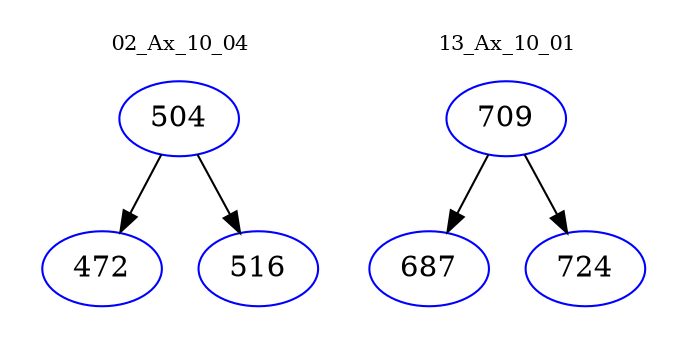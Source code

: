 digraph{
subgraph cluster_0 {
color = white
label = "02_Ax_10_04";
fontsize=10;
T0_504 [label="504", color="blue"]
T0_504 -> T0_472 [color="black"]
T0_472 [label="472", color="blue"]
T0_504 -> T0_516 [color="black"]
T0_516 [label="516", color="blue"]
}
subgraph cluster_1 {
color = white
label = "13_Ax_10_01";
fontsize=10;
T1_709 [label="709", color="blue"]
T1_709 -> T1_687 [color="black"]
T1_687 [label="687", color="blue"]
T1_709 -> T1_724 [color="black"]
T1_724 [label="724", color="blue"]
}
}
